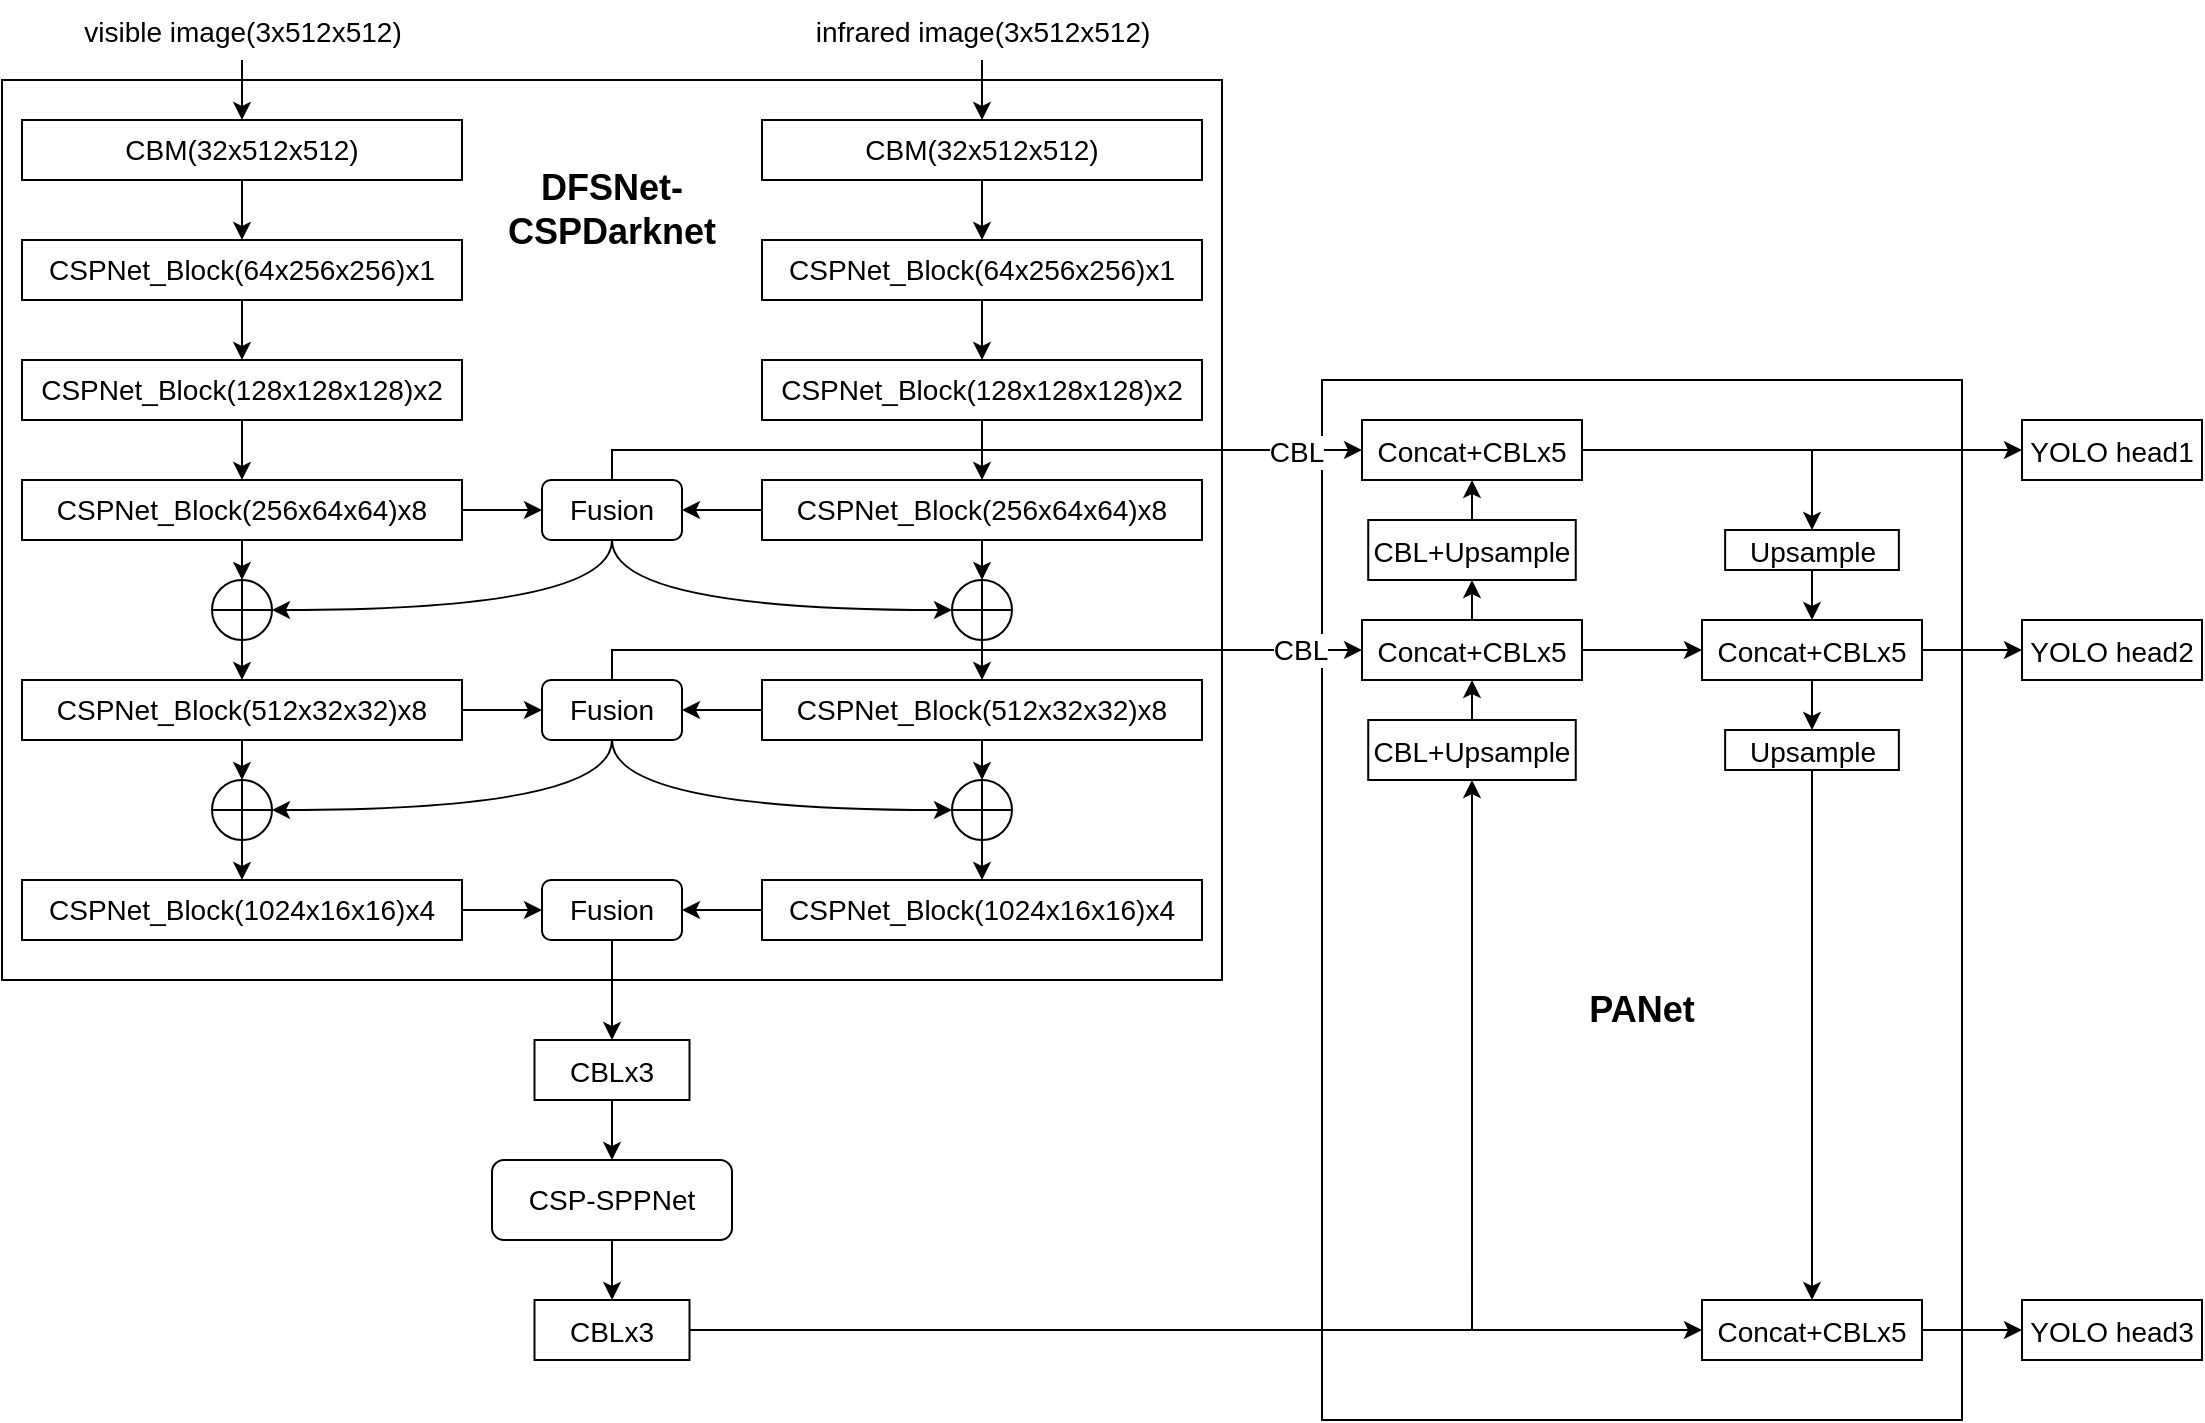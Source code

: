 <mxfile version="15.8.7" type="device"><diagram id="yqReov5Wb6ovByDg56k8" name="第 1 页"><mxGraphModel dx="1400" dy="1293" grid="1" gridSize="10" guides="1" tooltips="1" connect="1" arrows="1" fold="1" page="1" pageScale="1" pageWidth="2336" pageHeight="1654" math="0" shadow="0"><root><mxCell id="0"/><mxCell id="1" parent="0"/><mxCell id="Yg6rv-ELt6doidoulWUm-190" value="" style="rounded=0;whiteSpace=wrap;html=1;fontSize=14;" vertex="1" parent="1"><mxGeometry x="760" y="400" width="320" height="520" as="geometry"/></mxCell><mxCell id="Yg6rv-ELt6doidoulWUm-127" value="" style="rounded=0;whiteSpace=wrap;html=1;fontSize=14;" vertex="1" parent="1"><mxGeometry x="100" y="250" width="610" height="450" as="geometry"/></mxCell><mxCell id="Yg6rv-ELt6doidoulWUm-10" style="edgeStyle=orthogonalEdgeStyle;rounded=0;orthogonalLoop=1;jettySize=auto;html=1;exitX=0.5;exitY=1;exitDx=0;exitDy=0;entryX=0.5;entryY=0;entryDx=0;entryDy=0;fontSize=14;" edge="1" parent="1" target="Yg6rv-ELt6doidoulWUm-4"><mxGeometry relative="1" as="geometry"><mxPoint x="220" y="240" as="sourcePoint"/></mxGeometry></mxCell><mxCell id="Yg6rv-ELt6doidoulWUm-11" style="edgeStyle=orthogonalEdgeStyle;rounded=0;orthogonalLoop=1;jettySize=auto;html=1;exitX=0.5;exitY=1;exitDx=0;exitDy=0;entryX=0.5;entryY=0;entryDx=0;entryDy=0;fontSize=14;" edge="1" parent="1" source="Yg6rv-ELt6doidoulWUm-4" target="Yg6rv-ELt6doidoulWUm-5"><mxGeometry relative="1" as="geometry"/></mxCell><mxCell id="Yg6rv-ELt6doidoulWUm-4" value="&lt;font style=&quot;font-size: 14px&quot;&gt;CBM(32x512x512)&lt;/font&gt;" style="rounded=0;whiteSpace=wrap;html=1;" vertex="1" parent="1"><mxGeometry x="110" y="270" width="220" height="30" as="geometry"/></mxCell><mxCell id="Yg6rv-ELt6doidoulWUm-12" style="edgeStyle=orthogonalEdgeStyle;rounded=0;orthogonalLoop=1;jettySize=auto;html=1;exitX=0.5;exitY=1;exitDx=0;exitDy=0;entryX=0.5;entryY=0;entryDx=0;entryDy=0;fontSize=14;" edge="1" parent="1" source="Yg6rv-ELt6doidoulWUm-5" target="Yg6rv-ELt6doidoulWUm-6"><mxGeometry relative="1" as="geometry"/></mxCell><mxCell id="Yg6rv-ELt6doidoulWUm-5" value="&lt;font style=&quot;font-size: 14px&quot;&gt;CSPNet_Block(64x256x256)x1&lt;/font&gt;" style="rounded=0;whiteSpace=wrap;html=1;" vertex="1" parent="1"><mxGeometry x="110" y="330" width="220" height="30" as="geometry"/></mxCell><mxCell id="Yg6rv-ELt6doidoulWUm-13" style="edgeStyle=orthogonalEdgeStyle;rounded=0;orthogonalLoop=1;jettySize=auto;html=1;exitX=0.5;exitY=1;exitDx=0;exitDy=0;entryX=0.5;entryY=0;entryDx=0;entryDy=0;fontSize=14;" edge="1" parent="1" source="Yg6rv-ELt6doidoulWUm-6" target="Yg6rv-ELt6doidoulWUm-7"><mxGeometry relative="1" as="geometry"/></mxCell><mxCell id="Yg6rv-ELt6doidoulWUm-6" value="&lt;font style=&quot;font-size: 14px&quot;&gt;CSPNet_Block(128x128x128)x2&lt;/font&gt;" style="rounded=0;whiteSpace=wrap;html=1;" vertex="1" parent="1"><mxGeometry x="110" y="390" width="220" height="30" as="geometry"/></mxCell><mxCell id="Yg6rv-ELt6doidoulWUm-17" style="edgeStyle=orthogonalEdgeStyle;rounded=0;orthogonalLoop=1;jettySize=auto;html=1;exitX=1;exitY=0.5;exitDx=0;exitDy=0;entryX=0;entryY=0.5;entryDx=0;entryDy=0;fontSize=14;" edge="1" parent="1" source="Yg6rv-ELt6doidoulWUm-7" target="Yg6rv-ELt6doidoulWUm-14"><mxGeometry relative="1" as="geometry"/></mxCell><mxCell id="Yg6rv-ELt6doidoulWUm-25" style="edgeStyle=orthogonalEdgeStyle;curved=1;rounded=0;orthogonalLoop=1;jettySize=auto;html=1;exitX=0.5;exitY=1;exitDx=0;exitDy=0;entryX=0.5;entryY=0;entryDx=0;entryDy=0;fontSize=14;" edge="1" parent="1" source="Yg6rv-ELt6doidoulWUm-7" target="Yg6rv-ELt6doidoulWUm-24"><mxGeometry relative="1" as="geometry"/></mxCell><mxCell id="Yg6rv-ELt6doidoulWUm-7" value="&lt;font style=&quot;font-size: 14px&quot;&gt;CSPNet_Block(256x64x64)x8&lt;/font&gt;" style="rounded=0;whiteSpace=wrap;html=1;" vertex="1" parent="1"><mxGeometry x="110" y="450" width="220" height="30" as="geometry"/></mxCell><mxCell id="Yg6rv-ELt6doidoulWUm-29" style="edgeStyle=orthogonalEdgeStyle;curved=1;rounded=0;orthogonalLoop=1;jettySize=auto;html=1;exitX=0.5;exitY=1;exitDx=0;exitDy=0;entryX=0.5;entryY=0;entryDx=0;entryDy=0;fontSize=14;" edge="1" parent="1" source="Yg6rv-ELt6doidoulWUm-8" target="Yg6rv-ELt6doidoulWUm-28"><mxGeometry relative="1" as="geometry"/></mxCell><mxCell id="Yg6rv-ELt6doidoulWUm-32" style="edgeStyle=orthogonalEdgeStyle;curved=1;rounded=0;orthogonalLoop=1;jettySize=auto;html=1;exitX=1;exitY=0.5;exitDx=0;exitDy=0;entryX=0;entryY=0.5;entryDx=0;entryDy=0;fontSize=14;" edge="1" parent="1" source="Yg6rv-ELt6doidoulWUm-8" target="Yg6rv-ELt6doidoulWUm-31"><mxGeometry relative="1" as="geometry"/></mxCell><mxCell id="Yg6rv-ELt6doidoulWUm-8" value="&lt;font style=&quot;font-size: 14px&quot;&gt;CSPNet_Block(512x32x32)x8&lt;/font&gt;" style="rounded=0;whiteSpace=wrap;html=1;" vertex="1" parent="1"><mxGeometry x="110" y="550" width="220" height="30" as="geometry"/></mxCell><mxCell id="Yg6rv-ELt6doidoulWUm-56" style="edgeStyle=orthogonalEdgeStyle;curved=1;rounded=0;orthogonalLoop=1;jettySize=auto;html=1;exitX=1;exitY=0.5;exitDx=0;exitDy=0;entryX=0;entryY=0.5;entryDx=0;entryDy=0;fontSize=14;" edge="1" parent="1" source="Yg6rv-ELt6doidoulWUm-9" target="Yg6rv-ELt6doidoulWUm-55"><mxGeometry relative="1" as="geometry"/></mxCell><mxCell id="Yg6rv-ELt6doidoulWUm-9" value="&lt;font style=&quot;font-size: 14px&quot;&gt;CSPNet_Block(1024x16x16)x4&lt;/font&gt;" style="rounded=0;whiteSpace=wrap;html=1;" vertex="1" parent="1"><mxGeometry x="110" y="650" width="220" height="30" as="geometry"/></mxCell><mxCell id="Yg6rv-ELt6doidoulWUm-27" style="edgeStyle=orthogonalEdgeStyle;curved=1;rounded=0;orthogonalLoop=1;jettySize=auto;html=1;exitX=0.5;exitY=1;exitDx=0;exitDy=0;entryX=1;entryY=0.5;entryDx=0;entryDy=0;fontSize=14;" edge="1" parent="1" source="Yg6rv-ELt6doidoulWUm-14" target="Yg6rv-ELt6doidoulWUm-24"><mxGeometry relative="1" as="geometry"/></mxCell><mxCell id="Yg6rv-ELt6doidoulWUm-125" style="edgeStyle=orthogonalEdgeStyle;curved=1;rounded=0;orthogonalLoop=1;jettySize=auto;html=1;exitX=0.5;exitY=1;exitDx=0;exitDy=0;entryX=0;entryY=0.5;entryDx=0;entryDy=0;fontSize=14;" edge="1" parent="1" source="Yg6rv-ELt6doidoulWUm-14" target="Yg6rv-ELt6doidoulWUm-118"><mxGeometry relative="1" as="geometry"/></mxCell><mxCell id="Yg6rv-ELt6doidoulWUm-163" style="edgeStyle=orthogonalEdgeStyle;rounded=0;orthogonalLoop=1;jettySize=auto;html=1;exitX=0.5;exitY=0;exitDx=0;exitDy=0;entryX=0;entryY=0.5;entryDx=0;entryDy=0;fontSize=14;" edge="1" parent="1" source="Yg6rv-ELt6doidoulWUm-14" target="Yg6rv-ELt6doidoulWUm-161"><mxGeometry relative="1" as="geometry"><Array as="points"><mxPoint x="405" y="435"/></Array></mxGeometry></mxCell><mxCell id="Yg6rv-ELt6doidoulWUm-164" value="CBL" style="edgeLabel;html=1;align=center;verticalAlign=middle;resizable=0;points=[];fontSize=14;" vertex="1" connectable="0" parent="Yg6rv-ELt6doidoulWUm-163"><mxGeometry x="0.83" y="-1" relative="1" as="geometry"><mxPoint as="offset"/></mxGeometry></mxCell><mxCell id="Yg6rv-ELt6doidoulWUm-14" value="Fusion" style="rounded=1;whiteSpace=wrap;html=1;fontSize=14;" vertex="1" parent="1"><mxGeometry x="370" y="450" width="70" height="30" as="geometry"/></mxCell><mxCell id="Yg6rv-ELt6doidoulWUm-26" style="edgeStyle=orthogonalEdgeStyle;curved=1;rounded=0;orthogonalLoop=1;jettySize=auto;html=1;exitX=0.5;exitY=1;exitDx=0;exitDy=0;entryX=0.5;entryY=0;entryDx=0;entryDy=0;fontSize=14;" edge="1" parent="1" source="Yg6rv-ELt6doidoulWUm-24" target="Yg6rv-ELt6doidoulWUm-8"><mxGeometry relative="1" as="geometry"/></mxCell><mxCell id="Yg6rv-ELt6doidoulWUm-24" value="" style="shape=orEllipse;perimeter=ellipsePerimeter;whiteSpace=wrap;html=1;backgroundOutline=1;rounded=1;shadow=0;fontSize=30;strokeColor=default;strokeWidth=1;gradientColor=none;" vertex="1" parent="1"><mxGeometry x="205" y="500" width="30" height="30" as="geometry"/></mxCell><mxCell id="Yg6rv-ELt6doidoulWUm-30" style="edgeStyle=orthogonalEdgeStyle;curved=1;rounded=0;orthogonalLoop=1;jettySize=auto;html=1;exitX=0.5;exitY=1;exitDx=0;exitDy=0;entryX=0.5;entryY=0;entryDx=0;entryDy=0;fontSize=14;" edge="1" parent="1" source="Yg6rv-ELt6doidoulWUm-28" target="Yg6rv-ELt6doidoulWUm-9"><mxGeometry relative="1" as="geometry"/></mxCell><mxCell id="Yg6rv-ELt6doidoulWUm-28" value="" style="shape=orEllipse;perimeter=ellipsePerimeter;whiteSpace=wrap;html=1;backgroundOutline=1;rounded=1;shadow=0;fontSize=30;strokeColor=default;strokeWidth=1;gradientColor=none;" vertex="1" parent="1"><mxGeometry x="205" y="600" width="30" height="30" as="geometry"/></mxCell><mxCell id="Yg6rv-ELt6doidoulWUm-33" style="edgeStyle=orthogonalEdgeStyle;curved=1;rounded=0;orthogonalLoop=1;jettySize=auto;html=1;exitX=0.5;exitY=1;exitDx=0;exitDy=0;entryX=1;entryY=0.5;entryDx=0;entryDy=0;fontSize=14;" edge="1" parent="1" source="Yg6rv-ELt6doidoulWUm-31" target="Yg6rv-ELt6doidoulWUm-28"><mxGeometry relative="1" as="geometry"/></mxCell><mxCell id="Yg6rv-ELt6doidoulWUm-124" style="edgeStyle=orthogonalEdgeStyle;rounded=0;orthogonalLoop=1;jettySize=auto;html=1;exitX=0.5;exitY=1;exitDx=0;exitDy=0;entryX=0;entryY=0.5;entryDx=0;entryDy=0;fontSize=14;curved=1;" edge="1" parent="1" source="Yg6rv-ELt6doidoulWUm-31" target="Yg6rv-ELt6doidoulWUm-120"><mxGeometry relative="1" as="geometry"/></mxCell><mxCell id="Yg6rv-ELt6doidoulWUm-165" style="edgeStyle=orthogonalEdgeStyle;rounded=0;orthogonalLoop=1;jettySize=auto;html=1;exitX=0.5;exitY=0;exitDx=0;exitDy=0;entryX=0;entryY=0.5;entryDx=0;entryDy=0;fontSize=14;" edge="1" parent="1" source="Yg6rv-ELt6doidoulWUm-31" target="Yg6rv-ELt6doidoulWUm-160"><mxGeometry relative="1" as="geometry"><Array as="points"><mxPoint x="405" y="535"/></Array></mxGeometry></mxCell><mxCell id="Yg6rv-ELt6doidoulWUm-166" value="CBL" style="edgeLabel;html=1;align=center;verticalAlign=middle;resizable=0;points=[];fontSize=14;" vertex="1" connectable="0" parent="Yg6rv-ELt6doidoulWUm-165"><mxGeometry x="0.839" relative="1" as="geometry"><mxPoint as="offset"/></mxGeometry></mxCell><mxCell id="Yg6rv-ELt6doidoulWUm-31" value="Fusion" style="rounded=1;whiteSpace=wrap;html=1;fontSize=14;" vertex="1" parent="1"><mxGeometry x="370" y="550" width="70" height="30" as="geometry"/></mxCell><mxCell id="Yg6rv-ELt6doidoulWUm-130" style="edgeStyle=orthogonalEdgeStyle;curved=1;rounded=0;orthogonalLoop=1;jettySize=auto;html=1;exitX=0.5;exitY=1;exitDx=0;exitDy=0;entryX=0.5;entryY=0;entryDx=0;entryDy=0;fontSize=14;" edge="1" parent="1" source="Yg6rv-ELt6doidoulWUm-55" target="Yg6rv-ELt6doidoulWUm-129"><mxGeometry relative="1" as="geometry"/></mxCell><mxCell id="Yg6rv-ELt6doidoulWUm-55" value="Fusion" style="rounded=1;whiteSpace=wrap;html=1;fontSize=14;" vertex="1" parent="1"><mxGeometry x="370" y="650" width="70" height="30" as="geometry"/></mxCell><mxCell id="Yg6rv-ELt6doidoulWUm-104" style="edgeStyle=orthogonalEdgeStyle;rounded=0;orthogonalLoop=1;jettySize=auto;html=1;exitX=0.5;exitY=1;exitDx=0;exitDy=0;entryX=0.5;entryY=0;entryDx=0;entryDy=0;fontSize=14;" edge="1" parent="1" target="Yg6rv-ELt6doidoulWUm-107"><mxGeometry relative="1" as="geometry"><mxPoint x="590.0" y="240" as="sourcePoint"/></mxGeometry></mxCell><mxCell id="Yg6rv-ELt6doidoulWUm-106" style="edgeStyle=orthogonalEdgeStyle;rounded=0;orthogonalLoop=1;jettySize=auto;html=1;exitX=0.5;exitY=1;exitDx=0;exitDy=0;entryX=0.5;entryY=0;entryDx=0;entryDy=0;fontSize=14;" edge="1" parent="1" source="Yg6rv-ELt6doidoulWUm-107" target="Yg6rv-ELt6doidoulWUm-109"><mxGeometry relative="1" as="geometry"/></mxCell><mxCell id="Yg6rv-ELt6doidoulWUm-107" value="&lt;font style=&quot;font-size: 14px&quot;&gt;CBM(32x512x512)&lt;/font&gt;" style="rounded=0;whiteSpace=wrap;html=1;" vertex="1" parent="1"><mxGeometry x="480" y="270" width="220" height="30" as="geometry"/></mxCell><mxCell id="Yg6rv-ELt6doidoulWUm-108" style="edgeStyle=orthogonalEdgeStyle;rounded=0;orthogonalLoop=1;jettySize=auto;html=1;exitX=0.5;exitY=1;exitDx=0;exitDy=0;entryX=0.5;entryY=0;entryDx=0;entryDy=0;fontSize=14;" edge="1" parent="1" source="Yg6rv-ELt6doidoulWUm-109" target="Yg6rv-ELt6doidoulWUm-111"><mxGeometry relative="1" as="geometry"/></mxCell><mxCell id="Yg6rv-ELt6doidoulWUm-109" value="&lt;font style=&quot;font-size: 14px&quot;&gt;CSPNet_Block(64x256x256)x1&lt;/font&gt;" style="rounded=0;whiteSpace=wrap;html=1;" vertex="1" parent="1"><mxGeometry x="480" y="330" width="220" height="30" as="geometry"/></mxCell><mxCell id="Yg6rv-ELt6doidoulWUm-110" style="edgeStyle=orthogonalEdgeStyle;rounded=0;orthogonalLoop=1;jettySize=auto;html=1;exitX=0.5;exitY=1;exitDx=0;exitDy=0;entryX=0.5;entryY=0;entryDx=0;entryDy=0;fontSize=14;" edge="1" parent="1" source="Yg6rv-ELt6doidoulWUm-111" target="Yg6rv-ELt6doidoulWUm-113"><mxGeometry relative="1" as="geometry"/></mxCell><mxCell id="Yg6rv-ELt6doidoulWUm-111" value="&lt;font style=&quot;font-size: 14px&quot;&gt;CSPNet_Block(128x128x128)x2&lt;/font&gt;" style="rounded=0;whiteSpace=wrap;html=1;" vertex="1" parent="1"><mxGeometry x="480" y="390" width="220" height="30" as="geometry"/></mxCell><mxCell id="Yg6rv-ELt6doidoulWUm-112" style="edgeStyle=orthogonalEdgeStyle;curved=1;rounded=0;orthogonalLoop=1;jettySize=auto;html=1;exitX=0.5;exitY=1;exitDx=0;exitDy=0;entryX=0.5;entryY=0;entryDx=0;entryDy=0;fontSize=14;" edge="1" parent="1" source="Yg6rv-ELt6doidoulWUm-113" target="Yg6rv-ELt6doidoulWUm-118"><mxGeometry relative="1" as="geometry"/></mxCell><mxCell id="Yg6rv-ELt6doidoulWUm-121" style="edgeStyle=orthogonalEdgeStyle;rounded=0;orthogonalLoop=1;jettySize=auto;html=1;exitX=0;exitY=0.5;exitDx=0;exitDy=0;fontSize=14;" edge="1" parent="1" source="Yg6rv-ELt6doidoulWUm-113" target="Yg6rv-ELt6doidoulWUm-14"><mxGeometry relative="1" as="geometry"/></mxCell><mxCell id="Yg6rv-ELt6doidoulWUm-113" value="&lt;font style=&quot;font-size: 14px&quot;&gt;CSPNet_Block(256x64x64)x8&lt;/font&gt;" style="rounded=0;whiteSpace=wrap;html=1;" vertex="1" parent="1"><mxGeometry x="480" y="450" width="220" height="30" as="geometry"/></mxCell><mxCell id="Yg6rv-ELt6doidoulWUm-114" style="edgeStyle=orthogonalEdgeStyle;curved=1;rounded=0;orthogonalLoop=1;jettySize=auto;html=1;exitX=0.5;exitY=1;exitDx=0;exitDy=0;entryX=0.5;entryY=0;entryDx=0;entryDy=0;fontSize=14;" edge="1" parent="1" source="Yg6rv-ELt6doidoulWUm-115" target="Yg6rv-ELt6doidoulWUm-120"><mxGeometry relative="1" as="geometry"/></mxCell><mxCell id="Yg6rv-ELt6doidoulWUm-122" style="edgeStyle=orthogonalEdgeStyle;rounded=0;orthogonalLoop=1;jettySize=auto;html=1;exitX=0;exitY=0.5;exitDx=0;exitDy=0;fontSize=14;" edge="1" parent="1" source="Yg6rv-ELt6doidoulWUm-115" target="Yg6rv-ELt6doidoulWUm-31"><mxGeometry relative="1" as="geometry"/></mxCell><mxCell id="Yg6rv-ELt6doidoulWUm-115" value="&lt;font style=&quot;font-size: 14px&quot;&gt;CSPNet_Block(512x32x32)x8&lt;/font&gt;" style="rounded=0;whiteSpace=wrap;html=1;" vertex="1" parent="1"><mxGeometry x="480" y="550" width="220" height="30" as="geometry"/></mxCell><mxCell id="Yg6rv-ELt6doidoulWUm-123" style="edgeStyle=orthogonalEdgeStyle;rounded=0;orthogonalLoop=1;jettySize=auto;html=1;exitX=0;exitY=0.5;exitDx=0;exitDy=0;fontSize=14;" edge="1" parent="1" source="Yg6rv-ELt6doidoulWUm-116" target="Yg6rv-ELt6doidoulWUm-55"><mxGeometry relative="1" as="geometry"/></mxCell><mxCell id="Yg6rv-ELt6doidoulWUm-116" value="&lt;font style=&quot;font-size: 14px&quot;&gt;CSPNet_Block(1024x16x16)x4&lt;/font&gt;" style="rounded=0;whiteSpace=wrap;html=1;" vertex="1" parent="1"><mxGeometry x="480" y="650" width="220" height="30" as="geometry"/></mxCell><mxCell id="Yg6rv-ELt6doidoulWUm-117" style="edgeStyle=orthogonalEdgeStyle;curved=1;rounded=0;orthogonalLoop=1;jettySize=auto;html=1;exitX=0.5;exitY=1;exitDx=0;exitDy=0;entryX=0.5;entryY=0;entryDx=0;entryDy=0;fontSize=14;" edge="1" parent="1" source="Yg6rv-ELt6doidoulWUm-118" target="Yg6rv-ELt6doidoulWUm-115"><mxGeometry relative="1" as="geometry"/></mxCell><mxCell id="Yg6rv-ELt6doidoulWUm-118" value="" style="shape=orEllipse;perimeter=ellipsePerimeter;whiteSpace=wrap;html=1;backgroundOutline=1;rounded=1;shadow=0;fontSize=30;strokeColor=default;strokeWidth=1;gradientColor=none;" vertex="1" parent="1"><mxGeometry x="575" y="500" width="30" height="30" as="geometry"/></mxCell><mxCell id="Yg6rv-ELt6doidoulWUm-119" style="edgeStyle=orthogonalEdgeStyle;curved=1;rounded=0;orthogonalLoop=1;jettySize=auto;html=1;exitX=0.5;exitY=1;exitDx=0;exitDy=0;entryX=0.5;entryY=0;entryDx=0;entryDy=0;fontSize=14;" edge="1" parent="1" source="Yg6rv-ELt6doidoulWUm-120" target="Yg6rv-ELt6doidoulWUm-116"><mxGeometry relative="1" as="geometry"/></mxCell><mxCell id="Yg6rv-ELt6doidoulWUm-120" value="" style="shape=orEllipse;perimeter=ellipsePerimeter;whiteSpace=wrap;html=1;backgroundOutline=1;rounded=1;shadow=0;fontSize=30;strokeColor=default;strokeWidth=1;gradientColor=none;" vertex="1" parent="1"><mxGeometry x="575" y="600" width="30" height="30" as="geometry"/></mxCell><mxCell id="Yg6rv-ELt6doidoulWUm-128" value="&lt;b&gt;&lt;font style=&quot;font-size: 18px&quot;&gt;DFSNet-CSPDarknet&lt;/font&gt;&lt;/b&gt;" style="text;html=1;strokeColor=none;fillColor=none;align=center;verticalAlign=middle;whiteSpace=wrap;rounded=0;fontSize=14;rotation=0;" vertex="1" parent="1"><mxGeometry x="330" y="300" width="150" height="30" as="geometry"/></mxCell><mxCell id="Yg6rv-ELt6doidoulWUm-151" style="edgeStyle=orthogonalEdgeStyle;rounded=0;orthogonalLoop=1;jettySize=auto;html=1;exitX=0.5;exitY=1;exitDx=0;exitDy=0;entryX=0.5;entryY=0;entryDx=0;entryDy=0;fontSize=14;" edge="1" parent="1" source="Yg6rv-ELt6doidoulWUm-129"><mxGeometry relative="1" as="geometry"><mxPoint x="405" y="790" as="targetPoint"/></mxGeometry></mxCell><mxCell id="Yg6rv-ELt6doidoulWUm-129" value="&lt;font style=&quot;font-size: 14px&quot;&gt;CBLx3&lt;/font&gt;" style="rounded=0;whiteSpace=wrap;html=1;fontSize=18;" vertex="1" parent="1"><mxGeometry x="366.25" y="730" width="77.5" height="30" as="geometry"/></mxCell><mxCell id="Yg6rv-ELt6doidoulWUm-159" style="edgeStyle=orthogonalEdgeStyle;rounded=0;orthogonalLoop=1;jettySize=auto;html=1;exitX=0.5;exitY=1;exitDx=0;exitDy=0;fontSize=14;" edge="1" parent="1" source="Yg6rv-ELt6doidoulWUm-157" target="Yg6rv-ELt6doidoulWUm-158"><mxGeometry relative="1" as="geometry"/></mxCell><mxCell id="Yg6rv-ELt6doidoulWUm-157" value="CSP-SPPNet" style="rounded=1;whiteSpace=wrap;html=1;fontSize=14;" vertex="1" parent="1"><mxGeometry x="345" y="790" width="120" height="40" as="geometry"/></mxCell><mxCell id="Yg6rv-ELt6doidoulWUm-169" style="edgeStyle=orthogonalEdgeStyle;rounded=0;orthogonalLoop=1;jettySize=auto;html=1;exitX=1;exitY=0.5;exitDx=0;exitDy=0;entryX=0.5;entryY=1;entryDx=0;entryDy=0;fontSize=14;" edge="1" parent="1" source="Yg6rv-ELt6doidoulWUm-158" target="Yg6rv-ELt6doidoulWUm-168"><mxGeometry relative="1" as="geometry"/></mxCell><mxCell id="Yg6rv-ELt6doidoulWUm-183" style="edgeStyle=orthogonalEdgeStyle;rounded=0;orthogonalLoop=1;jettySize=auto;html=1;exitX=1;exitY=0.5;exitDx=0;exitDy=0;entryX=0;entryY=0.5;entryDx=0;entryDy=0;fontSize=14;" edge="1" parent="1" source="Yg6rv-ELt6doidoulWUm-158" target="Yg6rv-ELt6doidoulWUm-181"><mxGeometry relative="1" as="geometry"/></mxCell><mxCell id="Yg6rv-ELt6doidoulWUm-158" value="&lt;font style=&quot;font-size: 14px&quot;&gt;CBLx3&lt;/font&gt;" style="rounded=0;whiteSpace=wrap;html=1;fontSize=18;" vertex="1" parent="1"><mxGeometry x="366.25" y="860" width="77.5" height="30" as="geometry"/></mxCell><mxCell id="Yg6rv-ELt6doidoulWUm-172" style="edgeStyle=orthogonalEdgeStyle;rounded=0;orthogonalLoop=1;jettySize=auto;html=1;exitX=0.5;exitY=0;exitDx=0;exitDy=0;entryX=0.5;entryY=1;entryDx=0;entryDy=0;fontSize=14;" edge="1" parent="1" source="Yg6rv-ELt6doidoulWUm-160" target="Yg6rv-ELt6doidoulWUm-171"><mxGeometry relative="1" as="geometry"/></mxCell><mxCell id="Yg6rv-ELt6doidoulWUm-179" style="edgeStyle=orthogonalEdgeStyle;rounded=0;orthogonalLoop=1;jettySize=auto;html=1;exitX=1;exitY=0.5;exitDx=0;exitDy=0;entryX=0;entryY=0.5;entryDx=0;entryDy=0;fontSize=14;" edge="1" parent="1" source="Yg6rv-ELt6doidoulWUm-160" target="Yg6rv-ELt6doidoulWUm-174"><mxGeometry relative="1" as="geometry"/></mxCell><mxCell id="Yg6rv-ELt6doidoulWUm-160" value="&lt;span style=&quot;font-size: 14px&quot;&gt;Concat+CBLx5&lt;/span&gt;" style="rounded=0;whiteSpace=wrap;html=1;fontSize=18;" vertex="1" parent="1"><mxGeometry x="780" y="520" width="110" height="30" as="geometry"/></mxCell><mxCell id="Yg6rv-ELt6doidoulWUm-177" style="edgeStyle=orthogonalEdgeStyle;rounded=0;orthogonalLoop=1;jettySize=auto;html=1;exitX=1;exitY=0.5;exitDx=0;exitDy=0;entryX=0.5;entryY=0;entryDx=0;entryDy=0;fontSize=14;" edge="1" parent="1" source="Yg6rv-ELt6doidoulWUm-161" target="Yg6rv-ELt6doidoulWUm-175"><mxGeometry relative="1" as="geometry"/></mxCell><mxCell id="Yg6rv-ELt6doidoulWUm-187" style="edgeStyle=orthogonalEdgeStyle;rounded=0;orthogonalLoop=1;jettySize=auto;html=1;exitX=1;exitY=0.5;exitDx=0;exitDy=0;entryX=0;entryY=0.5;entryDx=0;entryDy=0;fontSize=14;" edge="1" parent="1" source="Yg6rv-ELt6doidoulWUm-161" target="Yg6rv-ELt6doidoulWUm-184"><mxGeometry relative="1" as="geometry"/></mxCell><mxCell id="Yg6rv-ELt6doidoulWUm-161" value="&lt;span style=&quot;font-size: 14px&quot;&gt;Concat+CBLx5&lt;/span&gt;" style="rounded=0;whiteSpace=wrap;html=1;fontSize=18;" vertex="1" parent="1"><mxGeometry x="780" y="420" width="110" height="30" as="geometry"/></mxCell><mxCell id="Yg6rv-ELt6doidoulWUm-170" style="edgeStyle=orthogonalEdgeStyle;rounded=0;orthogonalLoop=1;jettySize=auto;html=1;exitX=0.5;exitY=0;exitDx=0;exitDy=0;entryX=0.5;entryY=1;entryDx=0;entryDy=0;fontSize=14;" edge="1" parent="1" source="Yg6rv-ELt6doidoulWUm-168" target="Yg6rv-ELt6doidoulWUm-160"><mxGeometry relative="1" as="geometry"/></mxCell><mxCell id="Yg6rv-ELt6doidoulWUm-168" value="&lt;font style=&quot;font-size: 14px&quot;&gt;CBL+Upsample&lt;/font&gt;" style="rounded=0;whiteSpace=wrap;html=1;fontSize=18;" vertex="1" parent="1"><mxGeometry x="783.12" y="570" width="103.75" height="30" as="geometry"/></mxCell><mxCell id="Yg6rv-ELt6doidoulWUm-173" style="edgeStyle=orthogonalEdgeStyle;rounded=0;orthogonalLoop=1;jettySize=auto;html=1;exitX=0.5;exitY=0;exitDx=0;exitDy=0;entryX=0.5;entryY=1;entryDx=0;entryDy=0;fontSize=14;" edge="1" parent="1" source="Yg6rv-ELt6doidoulWUm-171" target="Yg6rv-ELt6doidoulWUm-161"><mxGeometry relative="1" as="geometry"/></mxCell><mxCell id="Yg6rv-ELt6doidoulWUm-171" value="&lt;font style=&quot;font-size: 14px&quot;&gt;CBL+Upsample&lt;/font&gt;" style="rounded=0;whiteSpace=wrap;html=1;fontSize=18;" vertex="1" parent="1"><mxGeometry x="783.12" y="470" width="103.75" height="30" as="geometry"/></mxCell><mxCell id="Yg6rv-ELt6doidoulWUm-180" style="edgeStyle=orthogonalEdgeStyle;rounded=0;orthogonalLoop=1;jettySize=auto;html=1;exitX=0.5;exitY=1;exitDx=0;exitDy=0;entryX=0.5;entryY=0;entryDx=0;entryDy=0;fontSize=14;" edge="1" parent="1" source="Yg6rv-ELt6doidoulWUm-174" target="Yg6rv-ELt6doidoulWUm-176"><mxGeometry relative="1" as="geometry"/></mxCell><mxCell id="Yg6rv-ELt6doidoulWUm-188" style="edgeStyle=orthogonalEdgeStyle;rounded=0;orthogonalLoop=1;jettySize=auto;html=1;exitX=1;exitY=0.5;exitDx=0;exitDy=0;entryX=0;entryY=0.5;entryDx=0;entryDy=0;fontSize=14;" edge="1" parent="1" source="Yg6rv-ELt6doidoulWUm-174" target="Yg6rv-ELt6doidoulWUm-185"><mxGeometry relative="1" as="geometry"/></mxCell><mxCell id="Yg6rv-ELt6doidoulWUm-174" value="&lt;span style=&quot;font-size: 14px&quot;&gt;Concat+CBLx5&lt;/span&gt;" style="rounded=0;whiteSpace=wrap;html=1;fontSize=18;" vertex="1" parent="1"><mxGeometry x="950" y="520" width="110" height="30" as="geometry"/></mxCell><mxCell id="Yg6rv-ELt6doidoulWUm-178" style="edgeStyle=orthogonalEdgeStyle;rounded=0;orthogonalLoop=1;jettySize=auto;html=1;exitX=0.5;exitY=1;exitDx=0;exitDy=0;entryX=0.5;entryY=0;entryDx=0;entryDy=0;fontSize=14;" edge="1" parent="1" source="Yg6rv-ELt6doidoulWUm-175" target="Yg6rv-ELt6doidoulWUm-174"><mxGeometry relative="1" as="geometry"/></mxCell><mxCell id="Yg6rv-ELt6doidoulWUm-175" value="&lt;font style=&quot;font-size: 14px&quot;&gt;Upsample&lt;/font&gt;" style="rounded=0;whiteSpace=wrap;html=1;fontSize=18;" vertex="1" parent="1"><mxGeometry x="961.57" y="475" width="86.87" height="20" as="geometry"/></mxCell><mxCell id="Yg6rv-ELt6doidoulWUm-182" style="edgeStyle=orthogonalEdgeStyle;rounded=0;orthogonalLoop=1;jettySize=auto;html=1;exitX=0.5;exitY=1;exitDx=0;exitDy=0;entryX=0.5;entryY=0;entryDx=0;entryDy=0;fontSize=14;" edge="1" parent="1" source="Yg6rv-ELt6doidoulWUm-176" target="Yg6rv-ELt6doidoulWUm-181"><mxGeometry relative="1" as="geometry"/></mxCell><mxCell id="Yg6rv-ELt6doidoulWUm-176" value="&lt;font style=&quot;font-size: 14px&quot;&gt;Upsample&lt;/font&gt;" style="rounded=0;whiteSpace=wrap;html=1;fontSize=18;" vertex="1" parent="1"><mxGeometry x="961.57" y="575" width="86.87" height="20" as="geometry"/></mxCell><mxCell id="Yg6rv-ELt6doidoulWUm-189" style="edgeStyle=orthogonalEdgeStyle;rounded=0;orthogonalLoop=1;jettySize=auto;html=1;exitX=1;exitY=0.5;exitDx=0;exitDy=0;entryX=0;entryY=0.5;entryDx=0;entryDy=0;fontSize=14;" edge="1" parent="1" source="Yg6rv-ELt6doidoulWUm-181" target="Yg6rv-ELt6doidoulWUm-186"><mxGeometry relative="1" as="geometry"/></mxCell><mxCell id="Yg6rv-ELt6doidoulWUm-181" value="&lt;span style=&quot;font-size: 14px&quot;&gt;Concat+CBLx5&lt;/span&gt;" style="rounded=0;whiteSpace=wrap;html=1;fontSize=18;" vertex="1" parent="1"><mxGeometry x="950" y="860" width="110" height="30" as="geometry"/></mxCell><mxCell id="Yg6rv-ELt6doidoulWUm-184" value="&lt;span style=&quot;font-size: 14px&quot;&gt;YOLO head1&lt;/span&gt;" style="rounded=0;whiteSpace=wrap;html=1;fontSize=18;" vertex="1" parent="1"><mxGeometry x="1110" y="420" width="90" height="30" as="geometry"/></mxCell><mxCell id="Yg6rv-ELt6doidoulWUm-185" value="&lt;span style=&quot;font-size: 14px&quot;&gt;YOLO head2&lt;/span&gt;" style="rounded=0;whiteSpace=wrap;html=1;fontSize=18;" vertex="1" parent="1"><mxGeometry x="1110" y="520" width="90" height="30" as="geometry"/></mxCell><mxCell id="Yg6rv-ELt6doidoulWUm-186" value="&lt;span style=&quot;font-size: 14px&quot;&gt;YOLO head3&lt;/span&gt;" style="rounded=0;whiteSpace=wrap;html=1;fontSize=18;" vertex="1" parent="1"><mxGeometry x="1110" y="860" width="90" height="30" as="geometry"/></mxCell><mxCell id="Yg6rv-ELt6doidoulWUm-191" value="&lt;b&gt;&lt;font style=&quot;font-size: 18px&quot;&gt;PANet&lt;/font&gt;&lt;/b&gt;" style="text;html=1;strokeColor=none;fillColor=none;align=center;verticalAlign=middle;whiteSpace=wrap;rounded=0;fontSize=14;" vertex="1" parent="1"><mxGeometry x="890" y="700" width="60" height="30" as="geometry"/></mxCell><mxCell id="Yg6rv-ELt6doidoulWUm-192" value="&lt;span style=&quot;font-size: 14px&quot;&gt;infrared image(3x512x512)&lt;/span&gt;" style="text;html=1;strokeColor=none;fillColor=none;align=center;verticalAlign=middle;whiteSpace=wrap;rounded=0;fontSize=18;" vertex="1" parent="1"><mxGeometry x="498.5" y="210" width="183" height="30" as="geometry"/></mxCell><mxCell id="Yg6rv-ELt6doidoulWUm-193" value="&lt;span style=&quot;font-size: 14px&quot;&gt;visible image(3x512x512)&lt;/span&gt;" style="text;html=1;strokeColor=none;fillColor=none;align=center;verticalAlign=middle;whiteSpace=wrap;rounded=0;fontSize=18;" vertex="1" parent="1"><mxGeometry x="132.5" y="210" width="175" height="30" as="geometry"/></mxCell></root></mxGraphModel></diagram></mxfile>